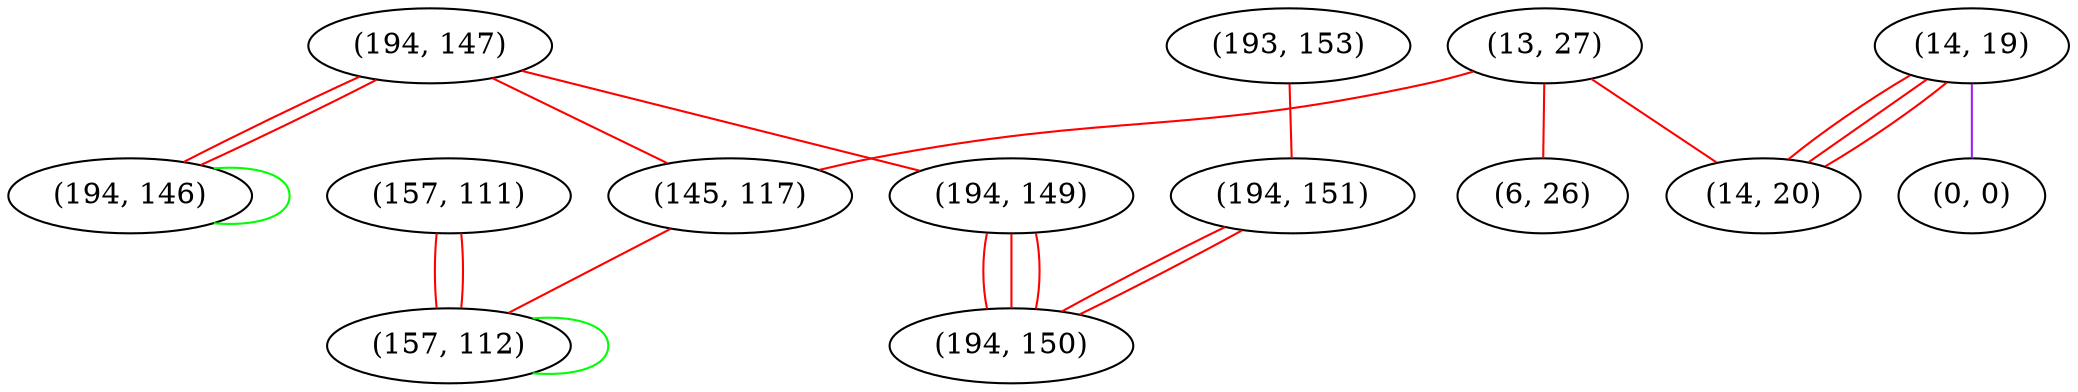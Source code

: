 graph "" {
"(157, 111)";
"(194, 147)";
"(193, 153)";
"(194, 146)";
"(14, 19)";
"(194, 149)";
"(0, 0)";
"(13, 27)";
"(194, 151)";
"(145, 117)";
"(194, 150)";
"(14, 20)";
"(6, 26)";
"(157, 112)";
"(157, 111)" -- "(157, 112)"  [color=red, key=0, weight=1];
"(157, 111)" -- "(157, 112)"  [color=red, key=1, weight=1];
"(194, 147)" -- "(145, 117)"  [color=red, key=0, weight=1];
"(194, 147)" -- "(194, 149)"  [color=red, key=0, weight=1];
"(194, 147)" -- "(194, 146)"  [color=red, key=0, weight=1];
"(194, 147)" -- "(194, 146)"  [color=red, key=1, weight=1];
"(193, 153)" -- "(194, 151)"  [color=red, key=0, weight=1];
"(194, 146)" -- "(194, 146)"  [color=green, key=0, weight=2];
"(14, 19)" -- "(14, 20)"  [color=red, key=0, weight=1];
"(14, 19)" -- "(14, 20)"  [color=red, key=1, weight=1];
"(14, 19)" -- "(14, 20)"  [color=red, key=2, weight=1];
"(14, 19)" -- "(0, 0)"  [color=purple, key=0, weight=4];
"(194, 149)" -- "(194, 150)"  [color=red, key=0, weight=1];
"(194, 149)" -- "(194, 150)"  [color=red, key=1, weight=1];
"(194, 149)" -- "(194, 150)"  [color=red, key=2, weight=1];
"(13, 27)" -- "(145, 117)"  [color=red, key=0, weight=1];
"(13, 27)" -- "(6, 26)"  [color=red, key=0, weight=1];
"(13, 27)" -- "(14, 20)"  [color=red, key=0, weight=1];
"(194, 151)" -- "(194, 150)"  [color=red, key=0, weight=1];
"(194, 151)" -- "(194, 150)"  [color=red, key=1, weight=1];
"(145, 117)" -- "(157, 112)"  [color=red, key=0, weight=1];
"(157, 112)" -- "(157, 112)"  [color=green, key=0, weight=2];
}
